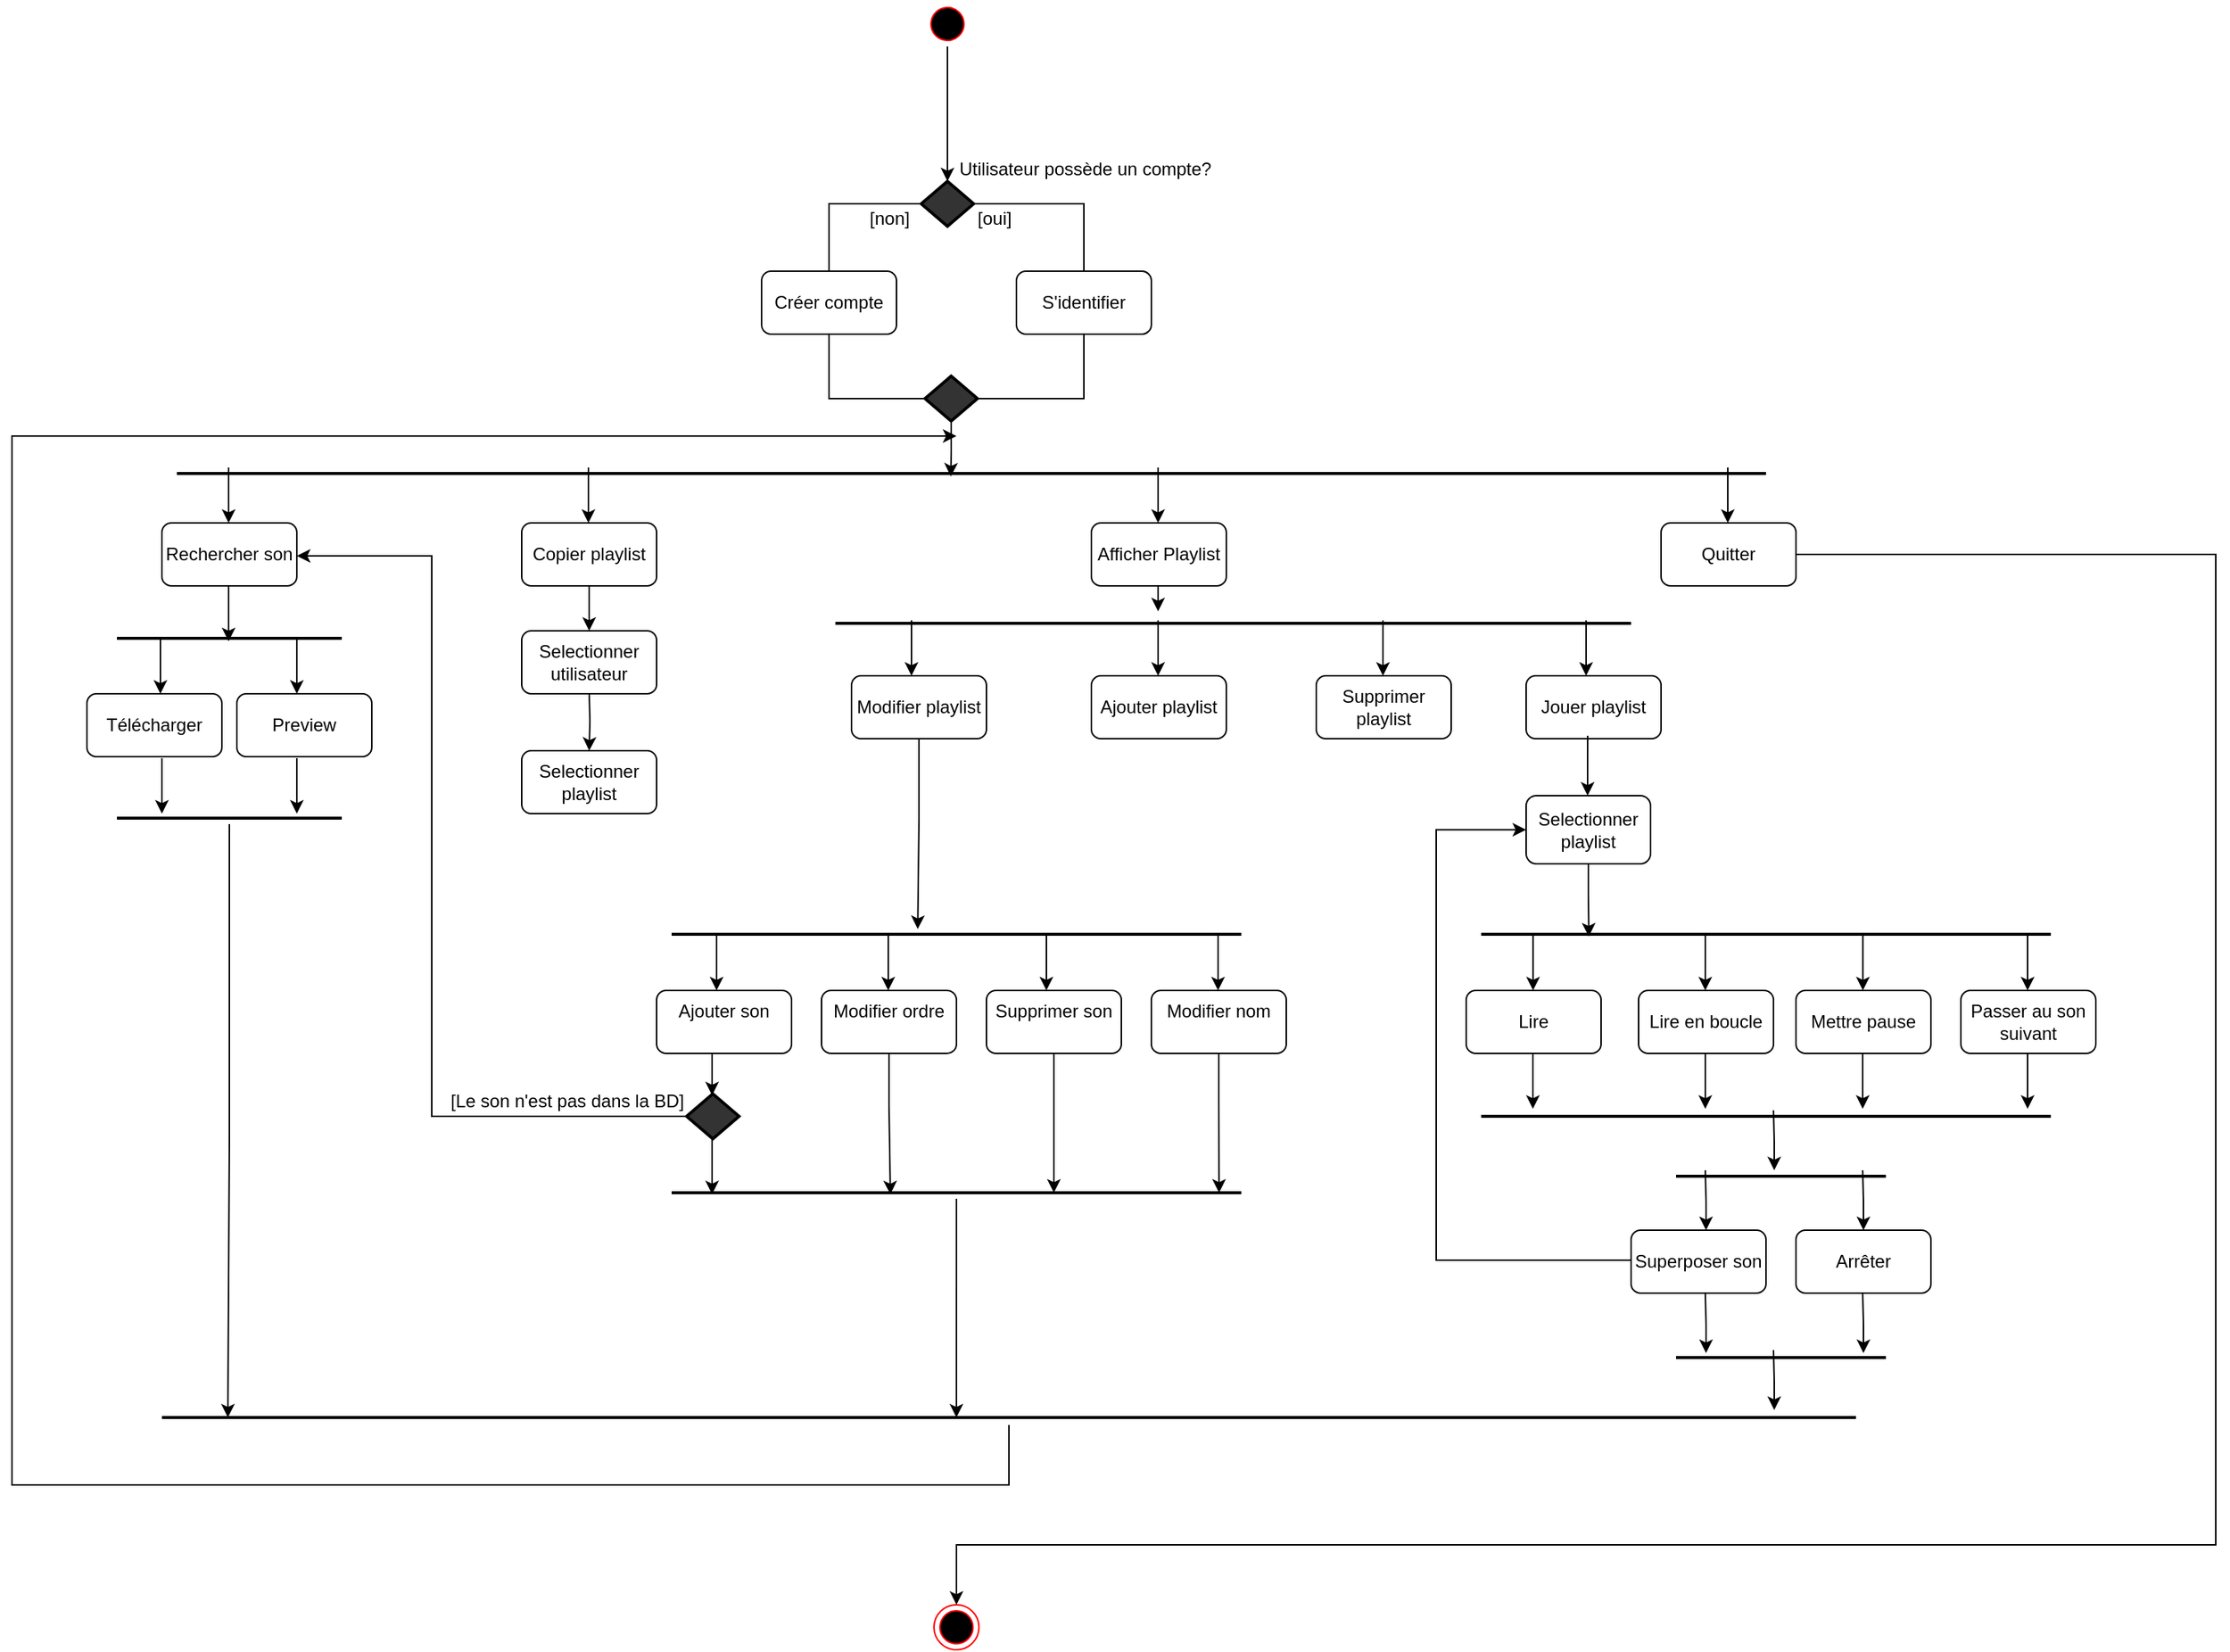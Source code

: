 <mxfile version="24.7.17">
  <diagram id="C5RBs43oDa-KdzZeNtuy" name="Page-1">
    <mxGraphModel dx="2901" dy="1134" grid="1" gridSize="10" guides="1" tooltips="1" connect="1" arrows="1" fold="1" page="1" pageScale="1" pageWidth="827" pageHeight="1169" math="0" shadow="0">
      <root>
        <mxCell id="WIyWlLk6GJQsqaUBKTNV-0" />
        <mxCell id="WIyWlLk6GJQsqaUBKTNV-1" parent="WIyWlLk6GJQsqaUBKTNV-0" />
        <mxCell id="23fHoMkPB1Z8nxx5GnBj-0" value="" style="ellipse;shape=startState;fillColor=#000000;strokeColor=#ff0000;" parent="WIyWlLk6GJQsqaUBKTNV-1" vertex="1">
          <mxGeometry x="399" y="10" width="30" height="30" as="geometry" />
        </mxCell>
        <mxCell id="23fHoMkPB1Z8nxx5GnBj-18" value="" style="line;strokeWidth=2;html=1;" parent="WIyWlLk6GJQsqaUBKTNV-1" vertex="1">
          <mxGeometry x="-100" y="300" width="1060" height="50" as="geometry" />
        </mxCell>
        <mxCell id="23fHoMkPB1Z8nxx5GnBj-20" value="" style="line;strokeWidth=2;html=1;" parent="WIyWlLk6GJQsqaUBKTNV-1" vertex="1">
          <mxGeometry x="-140" y="410" width="150" height="50" as="geometry" />
        </mxCell>
        <mxCell id="23fHoMkPB1Z8nxx5GnBj-22" value="" style="line;strokeWidth=2;html=1;" parent="WIyWlLk6GJQsqaUBKTNV-1" vertex="1">
          <mxGeometry x="770" y="607.5" width="380" height="50" as="geometry" />
        </mxCell>
        <mxCell id="23fHoMkPB1Z8nxx5GnBj-68" style="edgeStyle=orthogonalEdgeStyle;rounded=0;orthogonalLoop=1;jettySize=auto;html=1;entryX=0.5;entryY=0;entryDx=0;entryDy=0;" parent="WIyWlLk6GJQsqaUBKTNV-1" edge="1">
          <mxGeometry relative="1" as="geometry">
            <mxPoint x="175" y="400" as="sourcePoint" />
            <mxPoint x="175" y="430" as="targetPoint" />
          </mxGeometry>
        </mxCell>
        <mxCell id="23fHoMkPB1Z8nxx5GnBj-58" style="edgeStyle=orthogonalEdgeStyle;rounded=0;orthogonalLoop=1;jettySize=auto;html=1;exitX=0;exitY=0.5;exitDx=0;exitDy=0;entryX=0;entryY=0.5;entryDx=0;entryDy=0;" parent="WIyWlLk6GJQsqaUBKTNV-1" source="XkiOk55i3Z3nKMSS8mj5-26" target="XkiOk55i3Z3nKMSS8mj5-1" edge="1">
          <mxGeometry relative="1" as="geometry">
            <Array as="points">
              <mxPoint x="870" y="850" />
              <mxPoint x="740" y="850" />
              <mxPoint x="740" y="563" />
            </Array>
            <mxPoint x="845" y="780" as="sourcePoint" />
            <mxPoint x="800" y="590" as="targetPoint" />
          </mxGeometry>
        </mxCell>
        <mxCell id="23fHoMkPB1Z8nxx5GnBj-65" value="" style="line;strokeWidth=2;html=1;" parent="WIyWlLk6GJQsqaUBKTNV-1" vertex="1">
          <mxGeometry x="339.25" y="400" width="530.75" height="50" as="geometry" />
        </mxCell>
        <mxCell id="23fHoMkPB1Z8nxx5GnBj-69" style="edgeStyle=orthogonalEdgeStyle;rounded=0;orthogonalLoop=1;jettySize=auto;html=1;entryX=0.5;entryY=0;entryDx=0;entryDy=0;" parent="WIyWlLk6GJQsqaUBKTNV-1" edge="1">
          <mxGeometry relative="1" as="geometry">
            <mxPoint x="175" y="470" as="sourcePoint" />
            <mxPoint x="175" y="510" as="targetPoint" />
          </mxGeometry>
        </mxCell>
        <mxCell id="23fHoMkPB1Z8nxx5GnBj-71" value="" style="line;strokeWidth=2;html=1;" parent="WIyWlLk6GJQsqaUBKTNV-1" vertex="1">
          <mxGeometry x="230" y="607.5" width="380" height="50" as="geometry" />
        </mxCell>
        <mxCell id="23fHoMkPB1Z8nxx5GnBj-81" style="edgeStyle=orthogonalEdgeStyle;rounded=0;orthogonalLoop=1;jettySize=auto;html=1;entryX=1;entryY=0.5;entryDx=0;entryDy=0;" parent="WIyWlLk6GJQsqaUBKTNV-1" source="23fHoMkPB1Z8nxx5GnBj-80" edge="1">
          <mxGeometry relative="1" as="geometry">
            <Array as="points">
              <mxPoint x="70" y="754" />
              <mxPoint x="70" y="380" />
            </Array>
            <mxPoint x="-20" y="380" as="targetPoint" />
          </mxGeometry>
        </mxCell>
        <mxCell id="23fHoMkPB1Z8nxx5GnBj-80" value="" style="strokeWidth=2;html=1;shape=mxgraph.flowchart.decision;whiteSpace=wrap;fillColor=#333333;" parent="WIyWlLk6GJQsqaUBKTNV-1" vertex="1">
          <mxGeometry x="240" y="739" width="35" height="30" as="geometry" />
        </mxCell>
        <mxCell id="23fHoMkPB1Z8nxx5GnBj-82" value="[Le son n&#39;est pas dans la BD]" style="text;html=1;align=center;verticalAlign=middle;resizable=0;points=[];autosize=1;strokeColor=none;fillColor=none;" parent="WIyWlLk6GJQsqaUBKTNV-1" vertex="1">
          <mxGeometry x="70" y="729" width="180" height="30" as="geometry" />
        </mxCell>
        <mxCell id="XkiOk55i3Z3nKMSS8mj5-0" value="" style="ellipse;shape=endState;fillColor=#000000;strokeColor=#ff0000" parent="WIyWlLk6GJQsqaUBKTNV-1" vertex="1">
          <mxGeometry x="405" y="1080" width="30" height="30" as="geometry" />
        </mxCell>
        <mxCell id="XkiOk55i3Z3nKMSS8mj5-1" value="Selectionner playlist" style="rounded=1;whiteSpace=wrap;html=1;" parent="WIyWlLk6GJQsqaUBKTNV-1" vertex="1">
          <mxGeometry x="800" y="540" width="83" height="45.5" as="geometry" />
        </mxCell>
        <mxCell id="XkiOk55i3Z3nKMSS8mj5-7" value="&#xa;Ajouter son&#xa;&#xa;" style="rounded=1;whiteSpace=wrap;html=1;" parent="WIyWlLk6GJQsqaUBKTNV-1" vertex="1">
          <mxGeometry x="220" y="670" width="90" height="42" as="geometry" />
        </mxCell>
        <mxCell id="XkiOk55i3Z3nKMSS8mj5-8" value="&#xa;Modifier ordre&#xa;&#xa;" style="rounded=1;whiteSpace=wrap;html=1;" parent="WIyWlLk6GJQsqaUBKTNV-1" vertex="1">
          <mxGeometry x="330" y="670" width="90" height="42" as="geometry" />
        </mxCell>
        <mxCell id="XkiOk55i3Z3nKMSS8mj5-9" value="&#xa;Modifier nom&#xa;&#xa;" style="rounded=1;whiteSpace=wrap;html=1;" parent="WIyWlLk6GJQsqaUBKTNV-1" vertex="1">
          <mxGeometry x="550" y="670" width="90" height="42" as="geometry" />
        </mxCell>
        <mxCell id="XkiOk55i3Z3nKMSS8mj5-11" value="&#xa;Supprimer son&#xa;&#xa;" style="rounded=1;whiteSpace=wrap;html=1;" parent="WIyWlLk6GJQsqaUBKTNV-1" vertex="1">
          <mxGeometry x="440" y="670" width="90" height="42" as="geometry" />
        </mxCell>
        <mxCell id="XkiOk55i3Z3nKMSS8mj5-17" value="Modifier playlist" style="rounded=1;whiteSpace=wrap;html=1;" parent="WIyWlLk6GJQsqaUBKTNV-1" vertex="1">
          <mxGeometry x="350" y="460" width="90" height="42" as="geometry" />
        </mxCell>
        <mxCell id="3ZDfb0c-nmPFzrBK7j66-14" style="edgeStyle=orthogonalEdgeStyle;rounded=0;orthogonalLoop=1;jettySize=auto;html=1;" edge="1" parent="WIyWlLk6GJQsqaUBKTNV-1" source="XkiOk55i3Z3nKMSS8mj5-18" target="XkiOk55i3Z3nKMSS8mj5-0">
          <mxGeometry relative="1" as="geometry">
            <Array as="points">
              <mxPoint x="1260" y="379" />
              <mxPoint x="1260" y="1040" />
              <mxPoint x="420" y="1040" />
            </Array>
          </mxGeometry>
        </mxCell>
        <mxCell id="XkiOk55i3Z3nKMSS8mj5-18" value="Quitter" style="rounded=1;whiteSpace=wrap;html=1;" parent="WIyWlLk6GJQsqaUBKTNV-1" vertex="1">
          <mxGeometry x="890" y="358" width="90" height="42" as="geometry" />
        </mxCell>
        <mxCell id="XkiOk55i3Z3nKMSS8mj5-19" value="Afficher Playlist" style="rounded=1;whiteSpace=wrap;html=1;" parent="WIyWlLk6GJQsqaUBKTNV-1" vertex="1">
          <mxGeometry x="510" y="358" width="90" height="42" as="geometry" />
        </mxCell>
        <mxCell id="XkiOk55i3Z3nKMSS8mj5-20" value="Copier playlist" style="rounded=1;whiteSpace=wrap;html=1;" parent="WIyWlLk6GJQsqaUBKTNV-1" vertex="1">
          <mxGeometry x="130" y="358" width="90" height="42" as="geometry" />
        </mxCell>
        <mxCell id="XkiOk55i3Z3nKMSS8mj5-21" value="Rechercher son" style="rounded=1;whiteSpace=wrap;html=1;" parent="WIyWlLk6GJQsqaUBKTNV-1" vertex="1">
          <mxGeometry x="-110" y="358" width="90" height="42" as="geometry" />
        </mxCell>
        <mxCell id="XkiOk55i3Z3nKMSS8mj5-22" value="Jouer playlist" style="rounded=1;whiteSpace=wrap;html=1;" parent="WIyWlLk6GJQsqaUBKTNV-1" vertex="1">
          <mxGeometry x="800" y="460" width="90" height="42" as="geometry" />
        </mxCell>
        <mxCell id="XkiOk55i3Z3nKMSS8mj5-23" value="Supprimer playlist" style="rounded=1;whiteSpace=wrap;html=1;" parent="WIyWlLk6GJQsqaUBKTNV-1" vertex="1">
          <mxGeometry x="660" y="460" width="90" height="42" as="geometry" />
        </mxCell>
        <mxCell id="XkiOk55i3Z3nKMSS8mj5-24" value="Ajouter playlist" style="rounded=1;whiteSpace=wrap;html=1;" parent="WIyWlLk6GJQsqaUBKTNV-1" vertex="1">
          <mxGeometry x="510" y="460" width="90" height="42" as="geometry" />
        </mxCell>
        <mxCell id="XkiOk55i3Z3nKMSS8mj5-25" value="Arrêter" style="rounded=1;whiteSpace=wrap;html=1;" parent="WIyWlLk6GJQsqaUBKTNV-1" vertex="1">
          <mxGeometry x="980" y="830" width="90" height="42" as="geometry" />
        </mxCell>
        <mxCell id="XkiOk55i3Z3nKMSS8mj5-26" value="Superposer son" style="rounded=1;whiteSpace=wrap;html=1;" parent="WIyWlLk6GJQsqaUBKTNV-1" vertex="1">
          <mxGeometry x="870" y="830" width="90" height="42" as="geometry" />
        </mxCell>
        <mxCell id="XkiOk55i3Z3nKMSS8mj5-27" value="Selectionner playlist" style="rounded=1;whiteSpace=wrap;html=1;" parent="WIyWlLk6GJQsqaUBKTNV-1" vertex="1">
          <mxGeometry x="130" y="510" width="90" height="42" as="geometry" />
        </mxCell>
        <mxCell id="XkiOk55i3Z3nKMSS8mj5-28" value="Selectionner utilisateur" style="rounded=1;whiteSpace=wrap;html=1;" parent="WIyWlLk6GJQsqaUBKTNV-1" vertex="1">
          <mxGeometry x="130" y="430" width="90" height="42" as="geometry" />
        </mxCell>
        <mxCell id="XkiOk55i3Z3nKMSS8mj5-29" value="Preview" style="rounded=1;whiteSpace=wrap;html=1;" parent="WIyWlLk6GJQsqaUBKTNV-1" vertex="1">
          <mxGeometry x="-60" y="472" width="90" height="42" as="geometry" />
        </mxCell>
        <mxCell id="XkiOk55i3Z3nKMSS8mj5-30" value="Télécharger" style="rounded=1;whiteSpace=wrap;html=1;" parent="WIyWlLk6GJQsqaUBKTNV-1" vertex="1">
          <mxGeometry x="-160" y="472" width="90" height="42" as="geometry" />
        </mxCell>
        <mxCell id="XkiOk55i3Z3nKMSS8mj5-31" value="Lire" style="rounded=1;whiteSpace=wrap;html=1;" parent="WIyWlLk6GJQsqaUBKTNV-1" vertex="1">
          <mxGeometry x="760" y="670" width="90" height="42" as="geometry" />
        </mxCell>
        <mxCell id="XkiOk55i3Z3nKMSS8mj5-32" value="&lt;br&gt;Lire en boucle&lt;br&gt;&lt;div&gt;&lt;br/&gt;&lt;/div&gt;" style="rounded=1;whiteSpace=wrap;html=1;" parent="WIyWlLk6GJQsqaUBKTNV-1" vertex="1">
          <mxGeometry x="875" y="670" width="90" height="42" as="geometry" />
        </mxCell>
        <mxCell id="XkiOk55i3Z3nKMSS8mj5-33" value="&lt;br&gt;Passer au son suivant&lt;div&gt;&lt;br/&gt;&lt;/div&gt;" style="rounded=1;whiteSpace=wrap;html=1;" parent="WIyWlLk6GJQsqaUBKTNV-1" vertex="1">
          <mxGeometry x="1090" y="670" width="90" height="42" as="geometry" />
        </mxCell>
        <mxCell id="XkiOk55i3Z3nKMSS8mj5-34" value="&lt;br&gt;Mettre pause&lt;br&gt;&lt;div&gt;&lt;br/&gt;&lt;/div&gt;" style="rounded=1;whiteSpace=wrap;html=1;" parent="WIyWlLk6GJQsqaUBKTNV-1" vertex="1">
          <mxGeometry x="980" y="670" width="90" height="42" as="geometry" />
        </mxCell>
        <mxCell id="XkiOk55i3Z3nKMSS8mj5-35" value="S&#39;identifier" style="rounded=1;whiteSpace=wrap;html=1;" parent="WIyWlLk6GJQsqaUBKTNV-1" vertex="1">
          <mxGeometry x="460" y="190" width="90" height="42" as="geometry" />
        </mxCell>
        <mxCell id="XkiOk55i3Z3nKMSS8mj5-36" value="Créer compte" style="rounded=1;whiteSpace=wrap;html=1;" parent="WIyWlLk6GJQsqaUBKTNV-1" vertex="1">
          <mxGeometry x="290" y="190" width="90" height="42" as="geometry" />
        </mxCell>
        <mxCell id="XkiOk55i3Z3nKMSS8mj5-54" style="edgeStyle=orthogonalEdgeStyle;rounded=0;orthogonalLoop=1;jettySize=auto;html=1;exitX=0.497;exitY=0.46;exitDx=0;exitDy=0;exitPerimeter=0;" parent="WIyWlLk6GJQsqaUBKTNV-1" edge="1">
          <mxGeometry relative="1" as="geometry">
            <mxPoint x="260" y="633" as="sourcePoint" />
            <mxPoint x="260" y="670" as="targetPoint" />
          </mxGeometry>
        </mxCell>
        <mxCell id="XkiOk55i3Z3nKMSS8mj5-55" style="edgeStyle=orthogonalEdgeStyle;rounded=0;orthogonalLoop=1;jettySize=auto;html=1;exitX=0.497;exitY=0.46;exitDx=0;exitDy=0;exitPerimeter=0;" parent="WIyWlLk6GJQsqaUBKTNV-1" edge="1">
          <mxGeometry relative="1" as="geometry">
            <mxPoint x="374.5" y="633" as="sourcePoint" />
            <mxPoint x="374.5" y="670" as="targetPoint" />
          </mxGeometry>
        </mxCell>
        <mxCell id="XkiOk55i3Z3nKMSS8mj5-56" style="edgeStyle=orthogonalEdgeStyle;rounded=0;orthogonalLoop=1;jettySize=auto;html=1;exitX=0.497;exitY=0.46;exitDx=0;exitDy=0;exitPerimeter=0;" parent="WIyWlLk6GJQsqaUBKTNV-1" edge="1">
          <mxGeometry relative="1" as="geometry">
            <mxPoint x="480" y="633" as="sourcePoint" />
            <mxPoint x="480" y="670" as="targetPoint" />
          </mxGeometry>
        </mxCell>
        <mxCell id="XkiOk55i3Z3nKMSS8mj5-57" style="edgeStyle=orthogonalEdgeStyle;rounded=0;orthogonalLoop=1;jettySize=auto;html=1;exitX=0.497;exitY=0.46;exitDx=0;exitDy=0;exitPerimeter=0;" parent="WIyWlLk6GJQsqaUBKTNV-1" edge="1">
          <mxGeometry relative="1" as="geometry">
            <mxPoint x="594.5" y="633" as="sourcePoint" />
            <mxPoint x="594.5" y="670" as="targetPoint" />
          </mxGeometry>
        </mxCell>
        <mxCell id="XkiOk55i3Z3nKMSS8mj5-70" style="edgeStyle=orthogonalEdgeStyle;rounded=0;orthogonalLoop=1;jettySize=auto;html=1;exitX=0.497;exitY=0.46;exitDx=0;exitDy=0;exitPerimeter=0;" parent="WIyWlLk6GJQsqaUBKTNV-1" edge="1">
          <mxGeometry relative="1" as="geometry">
            <mxPoint x="804.63" y="633" as="sourcePoint" />
            <mxPoint x="804.63" y="670" as="targetPoint" />
          </mxGeometry>
        </mxCell>
        <mxCell id="XkiOk55i3Z3nKMSS8mj5-71" style="edgeStyle=orthogonalEdgeStyle;rounded=0;orthogonalLoop=1;jettySize=auto;html=1;exitX=0.497;exitY=0.46;exitDx=0;exitDy=0;exitPerimeter=0;" parent="WIyWlLk6GJQsqaUBKTNV-1" edge="1">
          <mxGeometry relative="1" as="geometry">
            <mxPoint x="919.5" y="633" as="sourcePoint" />
            <mxPoint x="919.5" y="670" as="targetPoint" />
          </mxGeometry>
        </mxCell>
        <mxCell id="XkiOk55i3Z3nKMSS8mj5-72" style="edgeStyle=orthogonalEdgeStyle;rounded=0;orthogonalLoop=1;jettySize=auto;html=1;exitX=0.497;exitY=0.46;exitDx=0;exitDy=0;exitPerimeter=0;" parent="WIyWlLk6GJQsqaUBKTNV-1" edge="1">
          <mxGeometry relative="1" as="geometry">
            <mxPoint x="1024.63" y="633" as="sourcePoint" />
            <mxPoint x="1024.63" y="670" as="targetPoint" />
          </mxGeometry>
        </mxCell>
        <mxCell id="XkiOk55i3Z3nKMSS8mj5-73" style="edgeStyle=orthogonalEdgeStyle;rounded=0;orthogonalLoop=1;jettySize=auto;html=1;exitX=0.497;exitY=0.46;exitDx=0;exitDy=0;exitPerimeter=0;" parent="WIyWlLk6GJQsqaUBKTNV-1" edge="1">
          <mxGeometry relative="1" as="geometry">
            <mxPoint x="1134.5" y="633" as="sourcePoint" />
            <mxPoint x="1134.5" y="670" as="targetPoint" />
          </mxGeometry>
        </mxCell>
        <mxCell id="XkiOk55i3Z3nKMSS8mj5-74" value="" style="line;strokeWidth=2;html=1;" parent="WIyWlLk6GJQsqaUBKTNV-1" vertex="1">
          <mxGeometry x="230" y="780" width="380" height="50" as="geometry" />
        </mxCell>
        <mxCell id="XkiOk55i3Z3nKMSS8mj5-94" value="" style="line;strokeWidth=2;html=1;" parent="WIyWlLk6GJQsqaUBKTNV-1" vertex="1">
          <mxGeometry x="770" y="729" width="380" height="50" as="geometry" />
        </mxCell>
        <mxCell id="XkiOk55i3Z3nKMSS8mj5-95" style="edgeStyle=orthogonalEdgeStyle;rounded=0;orthogonalLoop=1;jettySize=auto;html=1;exitX=0.497;exitY=0.46;exitDx=0;exitDy=0;exitPerimeter=0;" parent="WIyWlLk6GJQsqaUBKTNV-1" edge="1">
          <mxGeometry relative="1" as="geometry">
            <mxPoint x="919.5" y="712" as="sourcePoint" />
            <mxPoint x="919.5" y="749" as="targetPoint" />
          </mxGeometry>
        </mxCell>
        <mxCell id="XkiOk55i3Z3nKMSS8mj5-96" style="edgeStyle=orthogonalEdgeStyle;rounded=0;orthogonalLoop=1;jettySize=auto;html=1;exitX=0.497;exitY=0.46;exitDx=0;exitDy=0;exitPerimeter=0;" parent="WIyWlLk6GJQsqaUBKTNV-1" edge="1">
          <mxGeometry relative="1" as="geometry">
            <mxPoint x="804.5" y="712" as="sourcePoint" />
            <mxPoint x="804.5" y="749" as="targetPoint" />
          </mxGeometry>
        </mxCell>
        <mxCell id="XkiOk55i3Z3nKMSS8mj5-97" style="edgeStyle=orthogonalEdgeStyle;rounded=0;orthogonalLoop=1;jettySize=auto;html=1;exitX=0.497;exitY=0.46;exitDx=0;exitDy=0;exitPerimeter=0;" parent="WIyWlLk6GJQsqaUBKTNV-1" edge="1">
          <mxGeometry relative="1" as="geometry">
            <mxPoint x="1024.5" y="712" as="sourcePoint" />
            <mxPoint x="1024.5" y="749" as="targetPoint" />
          </mxGeometry>
        </mxCell>
        <mxCell id="XkiOk55i3Z3nKMSS8mj5-98" style="edgeStyle=orthogonalEdgeStyle;rounded=0;orthogonalLoop=1;jettySize=auto;html=1;exitX=0.497;exitY=0.46;exitDx=0;exitDy=0;exitPerimeter=0;" parent="WIyWlLk6GJQsqaUBKTNV-1" edge="1">
          <mxGeometry relative="1" as="geometry">
            <mxPoint x="1134.5" y="712" as="sourcePoint" />
            <mxPoint x="1134.5" y="749" as="targetPoint" />
          </mxGeometry>
        </mxCell>
        <mxCell id="XkiOk55i3Z3nKMSS8mj5-99" style="edgeStyle=orthogonalEdgeStyle;rounded=0;orthogonalLoop=1;jettySize=auto;html=1;exitX=0.497;exitY=0.46;exitDx=0;exitDy=0;exitPerimeter=0;" parent="WIyWlLk6GJQsqaUBKTNV-1" edge="1">
          <mxGeometry relative="1" as="geometry">
            <mxPoint x="390" y="423" as="sourcePoint" />
            <mxPoint x="390" y="460" as="targetPoint" />
          </mxGeometry>
        </mxCell>
        <mxCell id="XkiOk55i3Z3nKMSS8mj5-100" style="edgeStyle=orthogonalEdgeStyle;rounded=0;orthogonalLoop=1;jettySize=auto;html=1;exitX=0.497;exitY=0.46;exitDx=0;exitDy=0;exitPerimeter=0;" parent="WIyWlLk6GJQsqaUBKTNV-1" edge="1">
          <mxGeometry relative="1" as="geometry">
            <mxPoint x="554.5" y="423" as="sourcePoint" />
            <mxPoint x="554.5" y="460" as="targetPoint" />
          </mxGeometry>
        </mxCell>
        <mxCell id="XkiOk55i3Z3nKMSS8mj5-101" style="edgeStyle=orthogonalEdgeStyle;rounded=0;orthogonalLoop=1;jettySize=auto;html=1;exitX=0.497;exitY=0.46;exitDx=0;exitDy=0;exitPerimeter=0;" parent="WIyWlLk6GJQsqaUBKTNV-1" edge="1">
          <mxGeometry relative="1" as="geometry">
            <mxPoint x="704.5" y="423" as="sourcePoint" />
            <mxPoint x="704.5" y="460" as="targetPoint" />
          </mxGeometry>
        </mxCell>
        <mxCell id="XkiOk55i3Z3nKMSS8mj5-102" style="edgeStyle=orthogonalEdgeStyle;rounded=0;orthogonalLoop=1;jettySize=auto;html=1;exitX=0.497;exitY=0.46;exitDx=0;exitDy=0;exitPerimeter=0;" parent="WIyWlLk6GJQsqaUBKTNV-1" edge="1">
          <mxGeometry relative="1" as="geometry">
            <mxPoint x="840" y="423" as="sourcePoint" />
            <mxPoint x="840" y="460" as="targetPoint" />
          </mxGeometry>
        </mxCell>
        <mxCell id="XkiOk55i3Z3nKMSS8mj5-103" style="edgeStyle=orthogonalEdgeStyle;rounded=0;orthogonalLoop=1;jettySize=auto;html=1;exitX=0.456;exitY=0.952;exitDx=0;exitDy=0;exitPerimeter=0;" parent="WIyWlLk6GJQsqaUBKTNV-1" source="XkiOk55i3Z3nKMSS8mj5-22" edge="1">
          <mxGeometry relative="1" as="geometry">
            <mxPoint x="841" y="510" as="sourcePoint" />
            <mxPoint x="841" y="540" as="targetPoint" />
          </mxGeometry>
        </mxCell>
        <mxCell id="XkiOk55i3Z3nKMSS8mj5-104" style="edgeStyle=orthogonalEdgeStyle;rounded=0;orthogonalLoop=1;jettySize=auto;html=1;entryX=0.189;entryY=0.53;entryDx=0;entryDy=0;entryPerimeter=0;" parent="WIyWlLk6GJQsqaUBKTNV-1" source="XkiOk55i3Z3nKMSS8mj5-1" target="23fHoMkPB1Z8nxx5GnBj-22" edge="1">
          <mxGeometry relative="1" as="geometry" />
        </mxCell>
        <mxCell id="XkiOk55i3Z3nKMSS8mj5-105" style="edgeStyle=orthogonalEdgeStyle;rounded=0;orthogonalLoop=1;jettySize=auto;html=1;exitX=0.497;exitY=0.46;exitDx=0;exitDy=0;exitPerimeter=0;" parent="WIyWlLk6GJQsqaUBKTNV-1" edge="1">
          <mxGeometry relative="1" as="geometry">
            <mxPoint x="554.5" y="321" as="sourcePoint" />
            <mxPoint x="554.5" y="358" as="targetPoint" />
          </mxGeometry>
        </mxCell>
        <mxCell id="XkiOk55i3Z3nKMSS8mj5-107" style="edgeStyle=orthogonalEdgeStyle;rounded=0;orthogonalLoop=1;jettySize=auto;html=1;exitX=0.497;exitY=0.46;exitDx=0;exitDy=0;exitPerimeter=0;" parent="WIyWlLk6GJQsqaUBKTNV-1" edge="1">
          <mxGeometry relative="1" as="geometry">
            <mxPoint x="934.5" y="321" as="sourcePoint" />
            <mxPoint x="934.5" y="358" as="targetPoint" />
          </mxGeometry>
        </mxCell>
        <mxCell id="XkiOk55i3Z3nKMSS8mj5-108" style="edgeStyle=orthogonalEdgeStyle;rounded=0;orthogonalLoop=1;jettySize=auto;html=1;exitX=0.497;exitY=0.46;exitDx=0;exitDy=0;exitPerimeter=0;" parent="WIyWlLk6GJQsqaUBKTNV-1" edge="1">
          <mxGeometry relative="1" as="geometry">
            <mxPoint x="174.5" y="321" as="sourcePoint" />
            <mxPoint x="174.5" y="358" as="targetPoint" />
          </mxGeometry>
        </mxCell>
        <mxCell id="XkiOk55i3Z3nKMSS8mj5-109" style="edgeStyle=orthogonalEdgeStyle;rounded=0;orthogonalLoop=1;jettySize=auto;html=1;exitX=0.497;exitY=0.46;exitDx=0;exitDy=0;exitPerimeter=0;" parent="WIyWlLk6GJQsqaUBKTNV-1" edge="1">
          <mxGeometry relative="1" as="geometry">
            <mxPoint x="-65.5" y="321" as="sourcePoint" />
            <mxPoint x="-65.5" y="358" as="targetPoint" />
          </mxGeometry>
        </mxCell>
        <mxCell id="XkiOk55i3Z3nKMSS8mj5-112" style="edgeStyle=orthogonalEdgeStyle;rounded=0;orthogonalLoop=1;jettySize=auto;html=1;entryX=0.432;entryY=0.43;entryDx=0;entryDy=0;entryPerimeter=0;" parent="WIyWlLk6GJQsqaUBKTNV-1" source="XkiOk55i3Z3nKMSS8mj5-17" target="23fHoMkPB1Z8nxx5GnBj-71" edge="1">
          <mxGeometry relative="1" as="geometry" />
        </mxCell>
        <mxCell id="XkiOk55i3Z3nKMSS8mj5-113" style="edgeStyle=orthogonalEdgeStyle;rounded=0;orthogonalLoop=1;jettySize=auto;html=1;exitX=0.497;exitY=0.46;exitDx=0;exitDy=0;exitPerimeter=0;" parent="WIyWlLk6GJQsqaUBKTNV-1" edge="1">
          <mxGeometry relative="1" as="geometry">
            <mxPoint x="257" y="712" as="sourcePoint" />
            <mxPoint x="257" y="740" as="targetPoint" />
          </mxGeometry>
        </mxCell>
        <mxCell id="XkiOk55i3Z3nKMSS8mj5-114" style="edgeStyle=orthogonalEdgeStyle;rounded=0;orthogonalLoop=1;jettySize=auto;html=1;exitX=0.497;exitY=0.46;exitDx=0;exitDy=0;exitPerimeter=0;" parent="WIyWlLk6GJQsqaUBKTNV-1" edge="1">
          <mxGeometry relative="1" as="geometry">
            <mxPoint x="257" y="769" as="sourcePoint" />
            <mxPoint x="257" y="806" as="targetPoint" />
          </mxGeometry>
        </mxCell>
        <mxCell id="XkiOk55i3Z3nKMSS8mj5-115" style="edgeStyle=orthogonalEdgeStyle;rounded=0;orthogonalLoop=1;jettySize=auto;html=1;entryX=0.384;entryY=0.52;entryDx=0;entryDy=0;entryPerimeter=0;" parent="WIyWlLk6GJQsqaUBKTNV-1" source="XkiOk55i3Z3nKMSS8mj5-8" target="XkiOk55i3Z3nKMSS8mj5-74" edge="1">
          <mxGeometry relative="1" as="geometry" />
        </mxCell>
        <mxCell id="XkiOk55i3Z3nKMSS8mj5-118" style="edgeStyle=orthogonalEdgeStyle;rounded=0;orthogonalLoop=1;jettySize=auto;html=1;entryX=0.671;entryY=0.5;entryDx=0;entryDy=0;entryPerimeter=0;" parent="WIyWlLk6GJQsqaUBKTNV-1" source="XkiOk55i3Z3nKMSS8mj5-11" target="XkiOk55i3Z3nKMSS8mj5-74" edge="1">
          <mxGeometry relative="1" as="geometry" />
        </mxCell>
        <mxCell id="XkiOk55i3Z3nKMSS8mj5-120" style="edgeStyle=orthogonalEdgeStyle;rounded=0;orthogonalLoop=1;jettySize=auto;html=1;entryX=0.961;entryY=0.5;entryDx=0;entryDy=0;entryPerimeter=0;" parent="WIyWlLk6GJQsqaUBKTNV-1" source="XkiOk55i3Z3nKMSS8mj5-9" target="XkiOk55i3Z3nKMSS8mj5-74" edge="1">
          <mxGeometry relative="1" as="geometry" />
        </mxCell>
        <mxCell id="XkiOk55i3Z3nKMSS8mj5-121" style="edgeStyle=orthogonalEdgeStyle;rounded=0;orthogonalLoop=1;jettySize=auto;html=1;exitX=0.497;exitY=0.46;exitDx=0;exitDy=0;exitPerimeter=0;" parent="WIyWlLk6GJQsqaUBKTNV-1" edge="1">
          <mxGeometry relative="1" as="geometry">
            <mxPoint x="-65.5" y="400" as="sourcePoint" />
            <mxPoint x="-65.5" y="437" as="targetPoint" />
          </mxGeometry>
        </mxCell>
        <mxCell id="XkiOk55i3Z3nKMSS8mj5-122" style="edgeStyle=orthogonalEdgeStyle;rounded=0;orthogonalLoop=1;jettySize=auto;html=1;exitX=0.497;exitY=0.46;exitDx=0;exitDy=0;exitPerimeter=0;" parent="WIyWlLk6GJQsqaUBKTNV-1" edge="1">
          <mxGeometry relative="1" as="geometry">
            <mxPoint x="-111" y="435" as="sourcePoint" />
            <mxPoint x="-111" y="472" as="targetPoint" />
          </mxGeometry>
        </mxCell>
        <mxCell id="XkiOk55i3Z3nKMSS8mj5-123" style="edgeStyle=orthogonalEdgeStyle;rounded=0;orthogonalLoop=1;jettySize=auto;html=1;exitX=0.497;exitY=0.46;exitDx=0;exitDy=0;exitPerimeter=0;" parent="WIyWlLk6GJQsqaUBKTNV-1" edge="1">
          <mxGeometry relative="1" as="geometry">
            <mxPoint x="-20" y="435" as="sourcePoint" />
            <mxPoint x="-20" y="472" as="targetPoint" />
          </mxGeometry>
        </mxCell>
        <mxCell id="XkiOk55i3Z3nKMSS8mj5-124" value="" style="line;strokeWidth=2;html=1;" parent="WIyWlLk6GJQsqaUBKTNV-1" vertex="1">
          <mxGeometry x="-140" y="530" width="150" height="50" as="geometry" />
        </mxCell>
        <mxCell id="XkiOk55i3Z3nKMSS8mj5-125" style="edgeStyle=orthogonalEdgeStyle;rounded=0;orthogonalLoop=1;jettySize=auto;html=1;exitX=0.497;exitY=0.46;exitDx=0;exitDy=0;exitPerimeter=0;" parent="WIyWlLk6GJQsqaUBKTNV-1" edge="1">
          <mxGeometry relative="1" as="geometry">
            <mxPoint x="-110" y="515" as="sourcePoint" />
            <mxPoint x="-110" y="552" as="targetPoint" />
          </mxGeometry>
        </mxCell>
        <mxCell id="XkiOk55i3Z3nKMSS8mj5-126" style="edgeStyle=orthogonalEdgeStyle;rounded=0;orthogonalLoop=1;jettySize=auto;html=1;exitX=0.497;exitY=0.46;exitDx=0;exitDy=0;exitPerimeter=0;" parent="WIyWlLk6GJQsqaUBKTNV-1" edge="1">
          <mxGeometry relative="1" as="geometry">
            <mxPoint x="-20" y="515" as="sourcePoint" />
            <mxPoint x="-20" y="552" as="targetPoint" />
          </mxGeometry>
        </mxCell>
        <mxCell id="XkiOk55i3Z3nKMSS8mj5-128" value="" style="line;strokeWidth=2;html=1;" parent="WIyWlLk6GJQsqaUBKTNV-1" vertex="1">
          <mxGeometry x="900" y="769" width="140" height="50" as="geometry" />
        </mxCell>
        <mxCell id="XkiOk55i3Z3nKMSS8mj5-130" style="edgeStyle=orthogonalEdgeStyle;rounded=0;orthogonalLoop=1;jettySize=auto;html=1;exitX=0.497;exitY=0.46;exitDx=0;exitDy=0;exitPerimeter=0;" parent="WIyWlLk6GJQsqaUBKTNV-1" edge="1">
          <mxGeometry relative="1" as="geometry">
            <mxPoint x="965" y="750" as="sourcePoint" />
            <mxPoint x="965.5" y="790" as="targetPoint" />
          </mxGeometry>
        </mxCell>
        <mxCell id="XkiOk55i3Z3nKMSS8mj5-131" style="edgeStyle=orthogonalEdgeStyle;rounded=0;orthogonalLoop=1;jettySize=auto;html=1;exitX=0.497;exitY=0.46;exitDx=0;exitDy=0;exitPerimeter=0;" parent="WIyWlLk6GJQsqaUBKTNV-1" edge="1">
          <mxGeometry relative="1" as="geometry">
            <mxPoint x="919.5" y="790" as="sourcePoint" />
            <mxPoint x="920" y="830" as="targetPoint" />
          </mxGeometry>
        </mxCell>
        <mxCell id="XkiOk55i3Z3nKMSS8mj5-132" style="edgeStyle=orthogonalEdgeStyle;rounded=0;orthogonalLoop=1;jettySize=auto;html=1;exitX=0.497;exitY=0.46;exitDx=0;exitDy=0;exitPerimeter=0;" parent="WIyWlLk6GJQsqaUBKTNV-1" edge="1">
          <mxGeometry relative="1" as="geometry">
            <mxPoint x="1024.5" y="790" as="sourcePoint" />
            <mxPoint x="1025" y="830" as="targetPoint" />
          </mxGeometry>
        </mxCell>
        <mxCell id="XkiOk55i3Z3nKMSS8mj5-143" style="edgeStyle=orthogonalEdgeStyle;rounded=0;orthogonalLoop=1;jettySize=auto;html=1;exitX=0.5;exitY=0.6;exitDx=0;exitDy=0;exitPerimeter=0;" parent="WIyWlLk6GJQsqaUBKTNV-1" source="XkiOk55i3Z3nKMSS8mj5-133" edge="1">
          <mxGeometry relative="1" as="geometry">
            <mxPoint x="420" y="300" as="targetPoint" />
            <Array as="points">
              <mxPoint x="455" y="1000" />
              <mxPoint x="-210" y="1000" />
              <mxPoint x="-210" y="300" />
            </Array>
          </mxGeometry>
        </mxCell>
        <mxCell id="XkiOk55i3Z3nKMSS8mj5-133" value="" style="line;strokeWidth=2;html=1;" parent="WIyWlLk6GJQsqaUBKTNV-1" vertex="1">
          <mxGeometry x="-110" y="930" width="1130" height="50" as="geometry" />
        </mxCell>
        <mxCell id="XkiOk55i3Z3nKMSS8mj5-134" value="" style="line;strokeWidth=2;html=1;" parent="WIyWlLk6GJQsqaUBKTNV-1" vertex="1">
          <mxGeometry x="900" y="890" width="140" height="50" as="geometry" />
        </mxCell>
        <mxCell id="XkiOk55i3Z3nKMSS8mj5-135" style="edgeStyle=orthogonalEdgeStyle;rounded=0;orthogonalLoop=1;jettySize=auto;html=1;exitX=0.497;exitY=0.46;exitDx=0;exitDy=0;exitPerimeter=0;" parent="WIyWlLk6GJQsqaUBKTNV-1" edge="1">
          <mxGeometry relative="1" as="geometry">
            <mxPoint x="919.5" y="872" as="sourcePoint" />
            <mxPoint x="920" y="912" as="targetPoint" />
          </mxGeometry>
        </mxCell>
        <mxCell id="XkiOk55i3Z3nKMSS8mj5-136" style="edgeStyle=orthogonalEdgeStyle;rounded=0;orthogonalLoop=1;jettySize=auto;html=1;exitX=0.497;exitY=0.46;exitDx=0;exitDy=0;exitPerimeter=0;" parent="WIyWlLk6GJQsqaUBKTNV-1" edge="1">
          <mxGeometry relative="1" as="geometry">
            <mxPoint x="1024.5" y="872" as="sourcePoint" />
            <mxPoint x="1025" y="912" as="targetPoint" />
          </mxGeometry>
        </mxCell>
        <mxCell id="XkiOk55i3Z3nKMSS8mj5-138" style="edgeStyle=orthogonalEdgeStyle;rounded=0;orthogonalLoop=1;jettySize=auto;html=1;exitX=0.5;exitY=0.58;exitDx=0;exitDy=0;exitPerimeter=0;" parent="WIyWlLk6GJQsqaUBKTNV-1" source="XkiOk55i3Z3nKMSS8mj5-124" edge="1">
          <mxGeometry relative="1" as="geometry">
            <mxPoint x="-66" y="955" as="targetPoint" />
          </mxGeometry>
        </mxCell>
        <mxCell id="XkiOk55i3Z3nKMSS8mj5-139" style="edgeStyle=orthogonalEdgeStyle;rounded=0;orthogonalLoop=1;jettySize=auto;html=1;entryX=0.469;entryY=0.5;entryDx=0;entryDy=0;entryPerimeter=0;exitX=0.5;exitY=0.58;exitDx=0;exitDy=0;exitPerimeter=0;" parent="WIyWlLk6GJQsqaUBKTNV-1" source="XkiOk55i3Z3nKMSS8mj5-74" target="XkiOk55i3Z3nKMSS8mj5-133" edge="1">
          <mxGeometry relative="1" as="geometry" />
        </mxCell>
        <mxCell id="XkiOk55i3Z3nKMSS8mj5-141" style="edgeStyle=orthogonalEdgeStyle;rounded=0;orthogonalLoop=1;jettySize=auto;html=1;exitX=0.497;exitY=0.46;exitDx=0;exitDy=0;exitPerimeter=0;" parent="WIyWlLk6GJQsqaUBKTNV-1" edge="1">
          <mxGeometry relative="1" as="geometry">
            <mxPoint x="965" y="910" as="sourcePoint" />
            <mxPoint x="965.5" y="950" as="targetPoint" />
          </mxGeometry>
        </mxCell>
        <mxCell id="3ZDfb0c-nmPFzrBK7j66-0" style="edgeStyle=orthogonalEdgeStyle;rounded=0;orthogonalLoop=1;jettySize=auto;html=1;" edge="1" parent="WIyWlLk6GJQsqaUBKTNV-1">
          <mxGeometry relative="1" as="geometry">
            <mxPoint x="555.5" y="400" as="sourcePoint" />
            <mxPoint x="554.5" y="417" as="targetPoint" />
          </mxGeometry>
        </mxCell>
        <mxCell id="3ZDfb0c-nmPFzrBK7j66-5" style="edgeStyle=orthogonalEdgeStyle;rounded=0;orthogonalLoop=1;jettySize=auto;html=1;endArrow=none;endFill=0;" edge="1" parent="WIyWlLk6GJQsqaUBKTNV-1" source="3ZDfb0c-nmPFzrBK7j66-1" target="XkiOk55i3Z3nKMSS8mj5-36">
          <mxGeometry relative="1" as="geometry" />
        </mxCell>
        <mxCell id="3ZDfb0c-nmPFzrBK7j66-6" style="edgeStyle=orthogonalEdgeStyle;rounded=0;orthogonalLoop=1;jettySize=auto;html=1;endArrow=none;endFill=0;" edge="1" parent="WIyWlLk6GJQsqaUBKTNV-1" source="3ZDfb0c-nmPFzrBK7j66-1" target="XkiOk55i3Z3nKMSS8mj5-35">
          <mxGeometry relative="1" as="geometry" />
        </mxCell>
        <mxCell id="3ZDfb0c-nmPFzrBK7j66-1" value="" style="strokeWidth=2;html=1;shape=mxgraph.flowchart.decision;whiteSpace=wrap;fillColor=#333333;" vertex="1" parent="WIyWlLk6GJQsqaUBKTNV-1">
          <mxGeometry x="396.5" y="130" width="35" height="30" as="geometry" />
        </mxCell>
        <mxCell id="3ZDfb0c-nmPFzrBK7j66-2" value="" style="strokeWidth=2;html=1;shape=mxgraph.flowchart.decision;whiteSpace=wrap;fillColor=#333333;" vertex="1" parent="WIyWlLk6GJQsqaUBKTNV-1">
          <mxGeometry x="399" y="260" width="35" height="30" as="geometry" />
        </mxCell>
        <mxCell id="3ZDfb0c-nmPFzrBK7j66-3" style="edgeStyle=orthogonalEdgeStyle;rounded=0;orthogonalLoop=1;jettySize=auto;html=1;entryX=1;entryY=0.5;entryDx=0;entryDy=0;entryPerimeter=0;exitX=0.5;exitY=1;exitDx=0;exitDy=0;endArrow=none;endFill=0;" edge="1" parent="WIyWlLk6GJQsqaUBKTNV-1" source="XkiOk55i3Z3nKMSS8mj5-35" target="3ZDfb0c-nmPFzrBK7j66-2">
          <mxGeometry relative="1" as="geometry" />
        </mxCell>
        <mxCell id="3ZDfb0c-nmPFzrBK7j66-4" style="edgeStyle=orthogonalEdgeStyle;rounded=0;orthogonalLoop=1;jettySize=auto;html=1;entryX=0;entryY=0.5;entryDx=0;entryDy=0;entryPerimeter=0;exitX=0.5;exitY=1;exitDx=0;exitDy=0;endArrow=none;endFill=0;" edge="1" parent="WIyWlLk6GJQsqaUBKTNV-1" source="XkiOk55i3Z3nKMSS8mj5-36" target="3ZDfb0c-nmPFzrBK7j66-2">
          <mxGeometry relative="1" as="geometry" />
        </mxCell>
        <mxCell id="3ZDfb0c-nmPFzrBK7j66-8" value="[non]" style="text;html=1;align=center;verticalAlign=middle;resizable=0;points=[];autosize=1;strokeColor=none;fillColor=none;" vertex="1" parent="WIyWlLk6GJQsqaUBKTNV-1">
          <mxGeometry x="350" y="140" width="50" height="30" as="geometry" />
        </mxCell>
        <mxCell id="3ZDfb0c-nmPFzrBK7j66-9" value="[oui]" style="text;html=1;align=center;verticalAlign=middle;resizable=0;points=[];autosize=1;strokeColor=none;fillColor=none;" vertex="1" parent="WIyWlLk6GJQsqaUBKTNV-1">
          <mxGeometry x="420" y="140" width="50" height="30" as="geometry" />
        </mxCell>
        <mxCell id="3ZDfb0c-nmPFzrBK7j66-13" style="edgeStyle=orthogonalEdgeStyle;rounded=0;orthogonalLoop=1;jettySize=auto;html=1;entryX=0.487;entryY=0.54;entryDx=0;entryDy=0;entryPerimeter=0;" edge="1" parent="WIyWlLk6GJQsqaUBKTNV-1" source="3ZDfb0c-nmPFzrBK7j66-2" target="23fHoMkPB1Z8nxx5GnBj-18">
          <mxGeometry relative="1" as="geometry" />
        </mxCell>
        <mxCell id="3ZDfb0c-nmPFzrBK7j66-15" value="Utilisateur possède un compte?" style="text;whiteSpace=wrap;html=1;" vertex="1" parent="WIyWlLk6GJQsqaUBKTNV-1">
          <mxGeometry x="420" y="108" width="200" height="40" as="geometry" />
        </mxCell>
        <mxCell id="3ZDfb0c-nmPFzrBK7j66-16" style="edgeStyle=orthogonalEdgeStyle;rounded=0;orthogonalLoop=1;jettySize=auto;html=1;entryX=0.5;entryY=0;entryDx=0;entryDy=0;entryPerimeter=0;endArrow=classic;endFill=1;" edge="1" parent="WIyWlLk6GJQsqaUBKTNV-1" source="23fHoMkPB1Z8nxx5GnBj-0" target="3ZDfb0c-nmPFzrBK7j66-1">
          <mxGeometry relative="1" as="geometry" />
        </mxCell>
      </root>
    </mxGraphModel>
  </diagram>
</mxfile>

